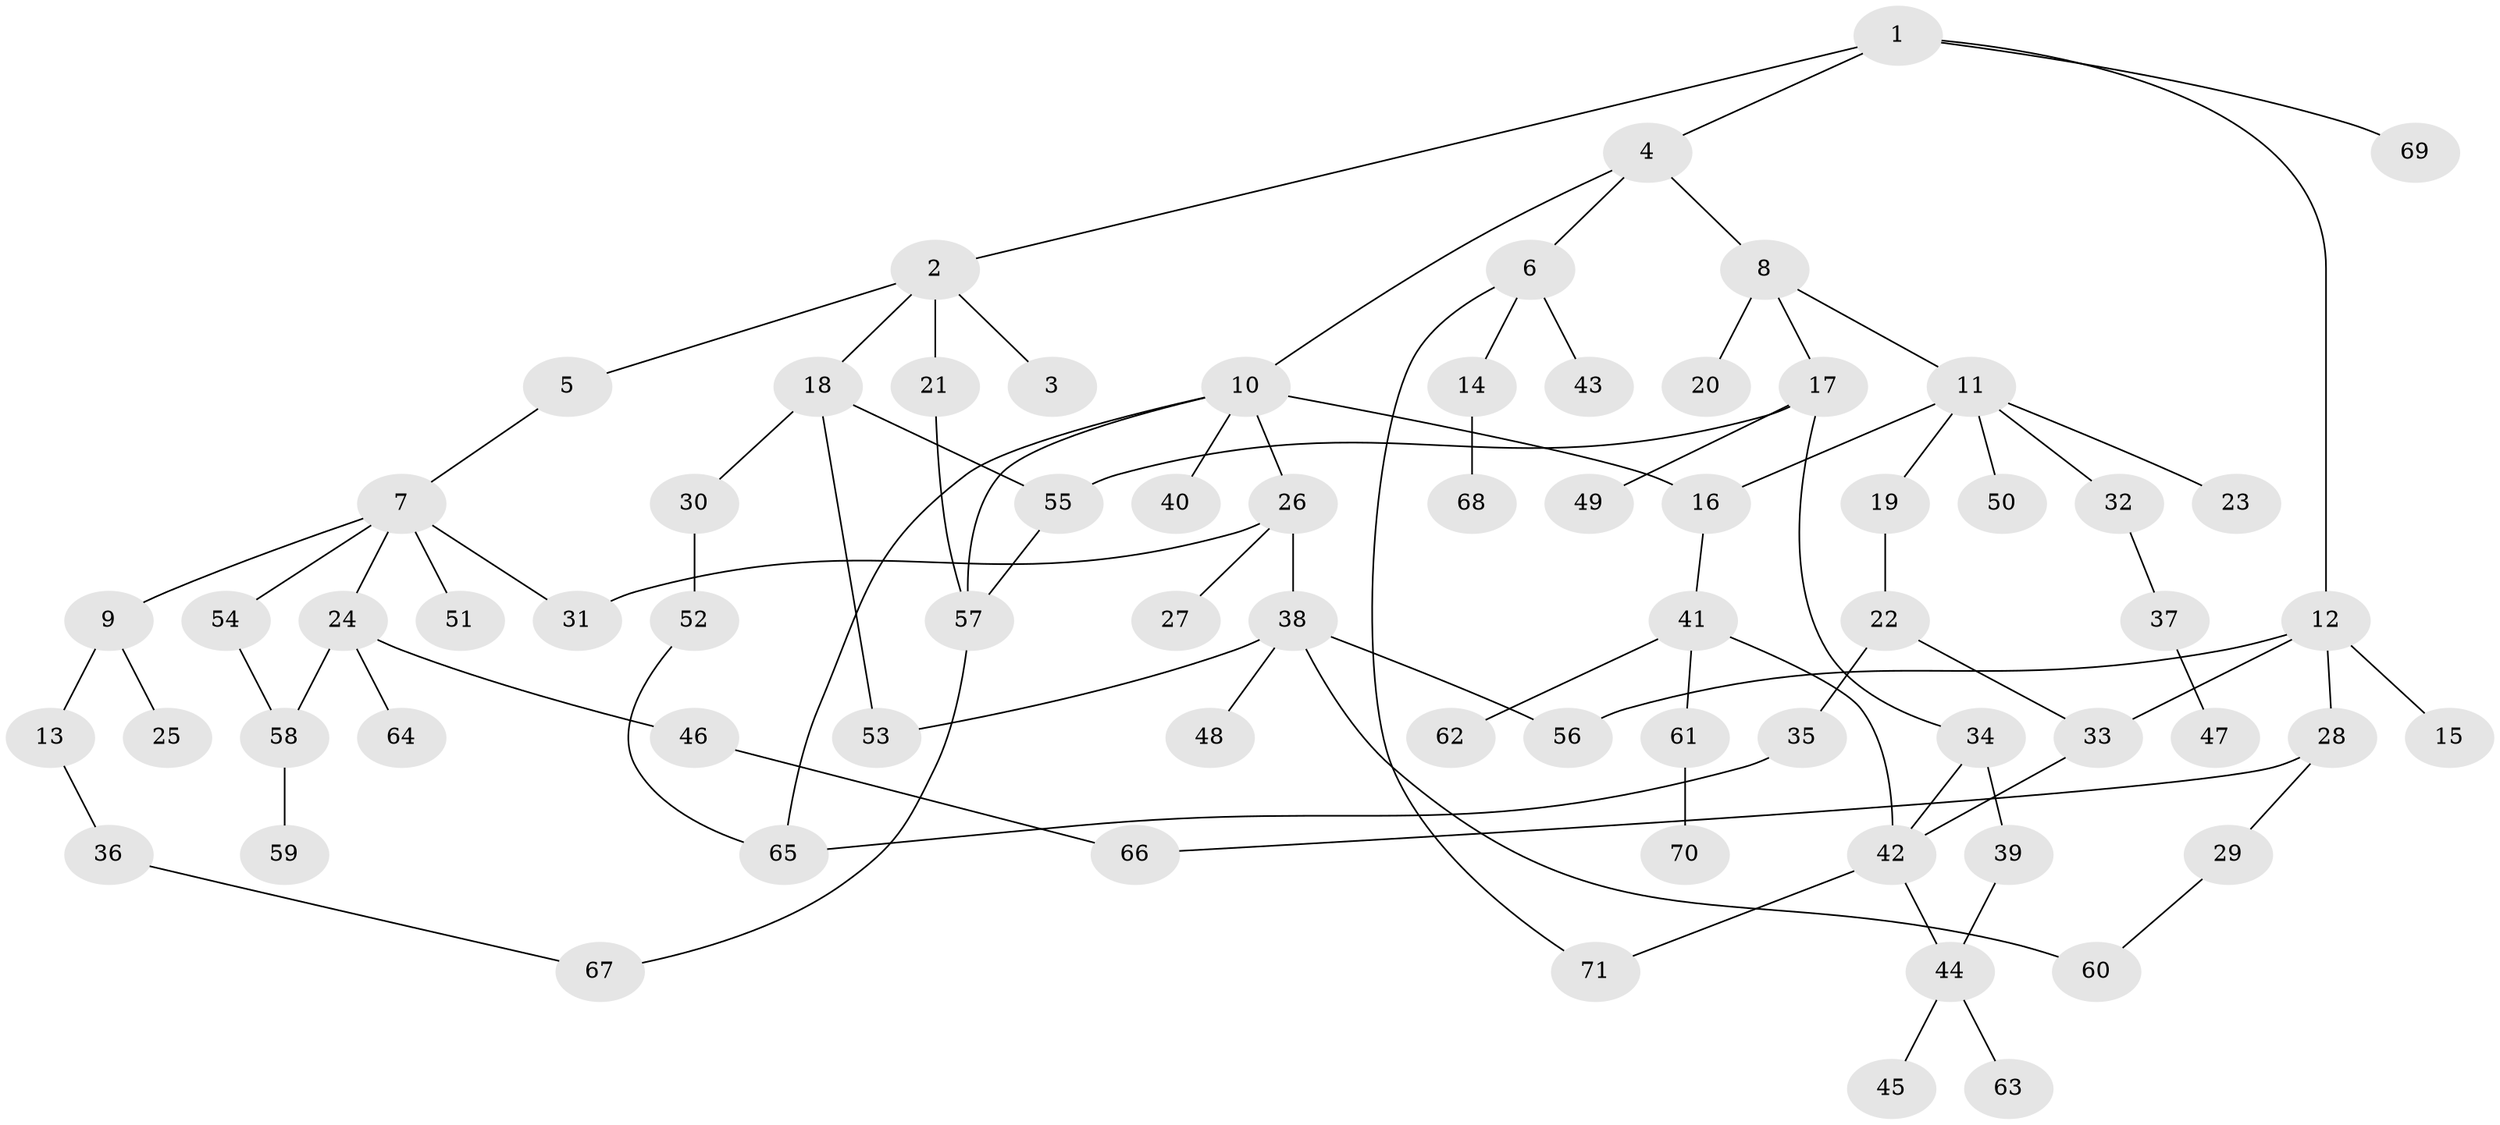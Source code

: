 // Generated by graph-tools (version 1.1) at 2025/25/03/09/25 03:25:35]
// undirected, 71 vertices, 88 edges
graph export_dot {
graph [start="1"]
  node [color=gray90,style=filled];
  1;
  2;
  3;
  4;
  5;
  6;
  7;
  8;
  9;
  10;
  11;
  12;
  13;
  14;
  15;
  16;
  17;
  18;
  19;
  20;
  21;
  22;
  23;
  24;
  25;
  26;
  27;
  28;
  29;
  30;
  31;
  32;
  33;
  34;
  35;
  36;
  37;
  38;
  39;
  40;
  41;
  42;
  43;
  44;
  45;
  46;
  47;
  48;
  49;
  50;
  51;
  52;
  53;
  54;
  55;
  56;
  57;
  58;
  59;
  60;
  61;
  62;
  63;
  64;
  65;
  66;
  67;
  68;
  69;
  70;
  71;
  1 -- 2;
  1 -- 4;
  1 -- 12;
  1 -- 69;
  2 -- 3;
  2 -- 5;
  2 -- 18;
  2 -- 21;
  4 -- 6;
  4 -- 8;
  4 -- 10;
  5 -- 7;
  6 -- 14;
  6 -- 43;
  6 -- 71;
  7 -- 9;
  7 -- 24;
  7 -- 51;
  7 -- 54;
  7 -- 31;
  8 -- 11;
  8 -- 17;
  8 -- 20;
  9 -- 13;
  9 -- 25;
  10 -- 16;
  10 -- 26;
  10 -- 40;
  10 -- 65;
  10 -- 57;
  11 -- 19;
  11 -- 23;
  11 -- 32;
  11 -- 50;
  11 -- 16;
  12 -- 15;
  12 -- 28;
  12 -- 56;
  12 -- 33;
  13 -- 36;
  14 -- 68;
  16 -- 41;
  17 -- 34;
  17 -- 49;
  17 -- 55;
  18 -- 30;
  18 -- 55;
  18 -- 53;
  19 -- 22;
  21 -- 57;
  22 -- 33;
  22 -- 35;
  24 -- 46;
  24 -- 64;
  24 -- 58;
  26 -- 27;
  26 -- 31;
  26 -- 38;
  28 -- 29;
  28 -- 66;
  29 -- 60;
  30 -- 52;
  32 -- 37;
  33 -- 42;
  34 -- 39;
  34 -- 42;
  35 -- 65;
  36 -- 67;
  37 -- 47;
  38 -- 48;
  38 -- 53;
  38 -- 56;
  38 -- 60;
  39 -- 44;
  41 -- 61;
  41 -- 62;
  41 -- 42;
  42 -- 44;
  42 -- 71;
  44 -- 45;
  44 -- 63;
  46 -- 66;
  52 -- 65;
  54 -- 58;
  55 -- 57;
  57 -- 67;
  58 -- 59;
  61 -- 70;
}
